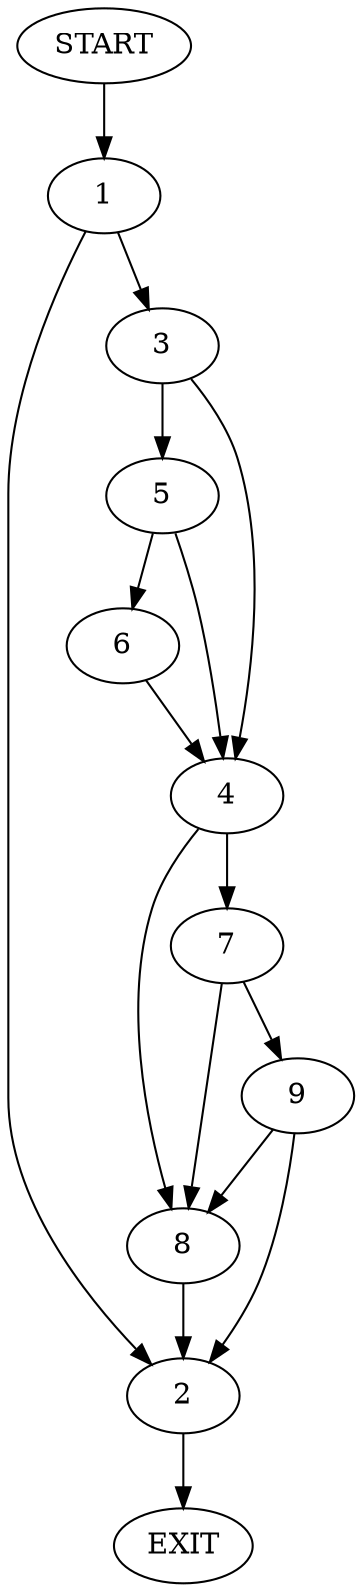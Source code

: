 digraph {
0 [label="START"]
10 [label="EXIT"]
0 -> 1
1 -> 2
1 -> 3
3 -> 4
3 -> 5
2 -> 10
5 -> 4
5 -> 6
4 -> 7
4 -> 8
6 -> 4
7 -> 9
7 -> 8
8 -> 2
9 -> 2
9 -> 8
}
